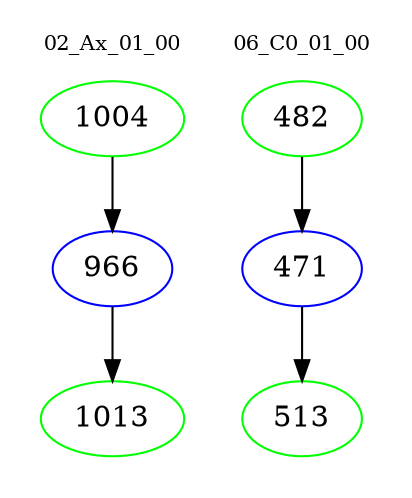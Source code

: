 digraph{
subgraph cluster_0 {
color = white
label = "02_Ax_01_00";
fontsize=10;
T0_1004 [label="1004", color="green"]
T0_1004 -> T0_966 [color="black"]
T0_966 [label="966", color="blue"]
T0_966 -> T0_1013 [color="black"]
T0_1013 [label="1013", color="green"]
}
subgraph cluster_1 {
color = white
label = "06_C0_01_00";
fontsize=10;
T1_482 [label="482", color="green"]
T1_482 -> T1_471 [color="black"]
T1_471 [label="471", color="blue"]
T1_471 -> T1_513 [color="black"]
T1_513 [label="513", color="green"]
}
}

